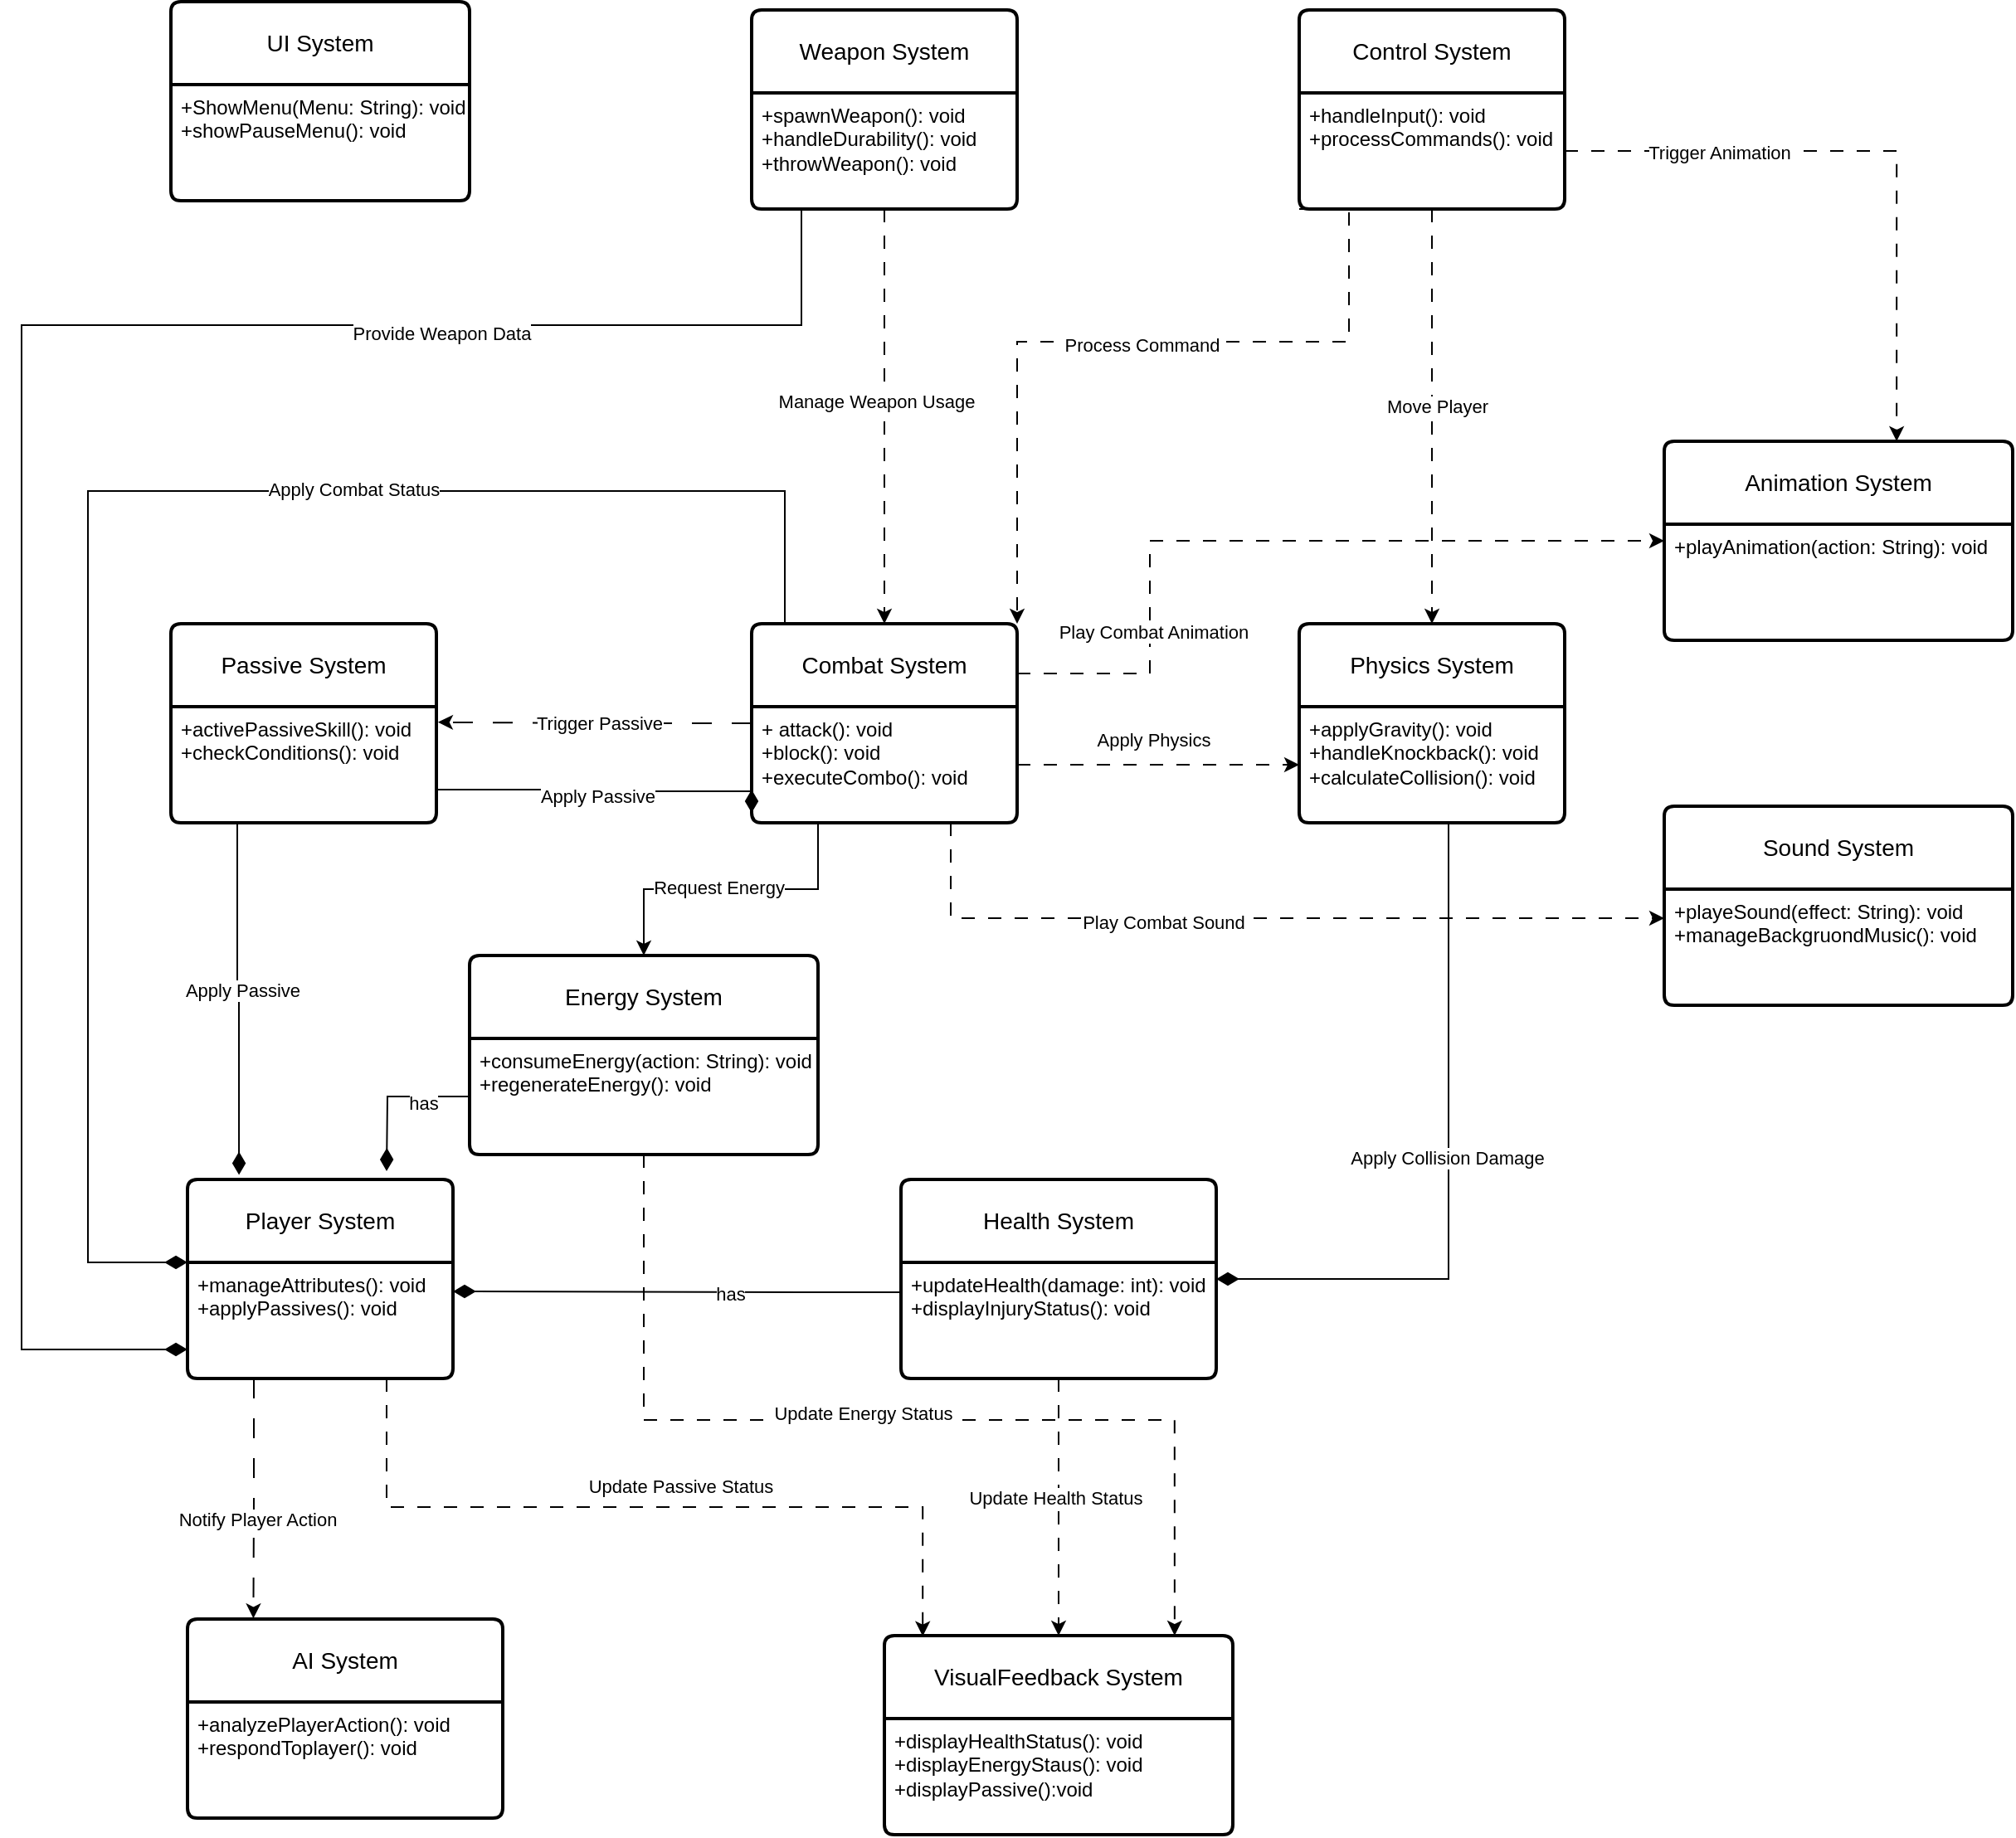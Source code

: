 <mxfile version="24.8.3">
  <diagram id="6flptPm1XHoRwCUbnDWX" name="Page-1">
    <mxGraphModel dx="2548" dy="2208" grid="1" gridSize="10" guides="1" tooltips="1" connect="1" arrows="1" fold="1" page="1" pageScale="1" pageWidth="850" pageHeight="1100" math="0" shadow="0">
      <root>
        <mxCell id="0" />
        <mxCell id="1" parent="0" />
        <mxCell id="w9Nz_PeUc26pFPEd3qRn-2" value="Energy System" style="swimlane;childLayout=stackLayout;horizontal=1;startSize=50;horizontalStack=0;rounded=1;fontSize=14;fontStyle=0;strokeWidth=2;resizeParent=0;resizeLast=1;shadow=0;dashed=0;align=center;arcSize=4;whiteSpace=wrap;html=1;" vertex="1" parent="1">
          <mxGeometry x="1130" y="1850" width="210" height="120" as="geometry">
            <mxRectangle x="1980" y="640" width="80" height="50" as="alternateBounds" />
          </mxGeometry>
        </mxCell>
        <mxCell id="w9Nz_PeUc26pFPEd3qRn-3" value="+consumeEnergy(action: String): void&lt;br&gt;+regenerateEnergy&lt;span style=&quot;background-color: initial;&quot;&gt;(): void&lt;/span&gt;" style="align=left;strokeColor=none;fillColor=none;spacingLeft=4;fontSize=12;verticalAlign=top;resizable=0;rotatable=0;part=1;html=1;" vertex="1" parent="w9Nz_PeUc26pFPEd3qRn-2">
          <mxGeometry y="50" width="210" height="70" as="geometry" />
        </mxCell>
        <mxCell id="w9Nz_PeUc26pFPEd3qRn-4" value="Player System" style="swimlane;childLayout=stackLayout;horizontal=1;startSize=50;horizontalStack=0;rounded=1;fontSize=14;fontStyle=0;strokeWidth=2;resizeParent=0;resizeLast=1;shadow=0;dashed=0;align=center;arcSize=4;whiteSpace=wrap;html=1;" vertex="1" parent="1">
          <mxGeometry x="960" y="1985" width="160" height="120" as="geometry">
            <mxRectangle x="1980" y="640" width="80" height="50" as="alternateBounds" />
          </mxGeometry>
        </mxCell>
        <mxCell id="w9Nz_PeUc26pFPEd3qRn-5" value="+manageAttributes(): void&lt;br&gt;+applyPassives(): void" style="align=left;strokeColor=none;fillColor=none;spacingLeft=4;fontSize=12;verticalAlign=top;resizable=0;rotatable=0;part=1;html=1;" vertex="1" parent="w9Nz_PeUc26pFPEd3qRn-4">
          <mxGeometry y="50" width="160" height="70" as="geometry" />
        </mxCell>
        <mxCell id="w9Nz_PeUc26pFPEd3qRn-6" value="Passive System" style="swimlane;childLayout=stackLayout;horizontal=1;startSize=50;horizontalStack=0;rounded=1;fontSize=14;fontStyle=0;strokeWidth=2;resizeParent=0;resizeLast=1;shadow=0;dashed=0;align=center;arcSize=4;whiteSpace=wrap;html=1;" vertex="1" parent="1">
          <mxGeometry x="950" y="1650" width="160" height="120" as="geometry">
            <mxRectangle x="1980" y="640" width="80" height="50" as="alternateBounds" />
          </mxGeometry>
        </mxCell>
        <mxCell id="w9Nz_PeUc26pFPEd3qRn-7" value="+activePassiveSkill(): void&lt;br&gt;+checkConditions(): void" style="align=left;strokeColor=none;fillColor=none;spacingLeft=4;fontSize=12;verticalAlign=top;resizable=0;rotatable=0;part=1;html=1;" vertex="1" parent="w9Nz_PeUc26pFPEd3qRn-6">
          <mxGeometry y="50" width="160" height="70" as="geometry" />
        </mxCell>
        <mxCell id="w9Nz_PeUc26pFPEd3qRn-8" style="edgeStyle=orthogonalEdgeStyle;rounded=0;orthogonalLoop=1;jettySize=auto;html=1;exitX=1;exitY=0.25;exitDx=0;exitDy=0;entryX=0;entryY=0.5;entryDx=0;entryDy=0;dashed=1;dashPattern=8 8;" edge="1" parent="1" source="w9Nz_PeUc26pFPEd3qRn-10" target="w9Nz_PeUc26pFPEd3qRn-14">
          <mxGeometry relative="1" as="geometry">
            <Array as="points">
              <mxPoint x="1540" y="1680" />
              <mxPoint x="1540" y="1600" />
            </Array>
          </mxGeometry>
        </mxCell>
        <mxCell id="w9Nz_PeUc26pFPEd3qRn-9" value="Play Combat Animation" style="edgeLabel;html=1;align=center;verticalAlign=middle;resizable=0;points=[];" vertex="1" connectable="0" parent="w9Nz_PeUc26pFPEd3qRn-8">
          <mxGeometry x="-0.553" y="-2" relative="1" as="geometry">
            <mxPoint as="offset" />
          </mxGeometry>
        </mxCell>
        <mxCell id="w9Nz_PeUc26pFPEd3qRn-72" style="edgeStyle=orthogonalEdgeStyle;rounded=0;orthogonalLoop=1;jettySize=auto;html=1;entryX=0;entryY=0;entryDx=0;entryDy=0;endArrow=diamondThin;endFill=1;endSize=11;" edge="1" parent="1" source="w9Nz_PeUc26pFPEd3qRn-10" target="w9Nz_PeUc26pFPEd3qRn-5">
          <mxGeometry relative="1" as="geometry">
            <Array as="points">
              <mxPoint x="1320" y="1570" />
              <mxPoint x="900" y="1570" />
              <mxPoint x="900" y="2035" />
            </Array>
          </mxGeometry>
        </mxCell>
        <mxCell id="w9Nz_PeUc26pFPEd3qRn-75" value="Apply Combat Status" style="edgeLabel;html=1;align=center;verticalAlign=middle;resizable=0;points=[];" vertex="1" connectable="0" parent="w9Nz_PeUc26pFPEd3qRn-72">
          <mxGeometry x="-0.337" y="-1" relative="1" as="geometry">
            <mxPoint as="offset" />
          </mxGeometry>
        </mxCell>
        <mxCell id="w9Nz_PeUc26pFPEd3qRn-10" value="Combat System" style="swimlane;childLayout=stackLayout;horizontal=1;startSize=50;horizontalStack=0;rounded=1;fontSize=14;fontStyle=0;strokeWidth=2;resizeParent=0;resizeLast=1;shadow=0;dashed=0;align=center;arcSize=4;whiteSpace=wrap;html=1;" vertex="1" parent="1">
          <mxGeometry x="1300" y="1650" width="160" height="120" as="geometry">
            <mxRectangle x="1980" y="640" width="80" height="50" as="alternateBounds" />
          </mxGeometry>
        </mxCell>
        <mxCell id="w9Nz_PeUc26pFPEd3qRn-11" value="+ attack(): void&lt;br&gt;+block(): void&lt;br&gt;+executeCombo(): void" style="align=left;strokeColor=none;fillColor=none;spacingLeft=4;fontSize=12;verticalAlign=top;resizable=0;rotatable=0;part=1;html=1;" vertex="1" parent="w9Nz_PeUc26pFPEd3qRn-10">
          <mxGeometry y="50" width="160" height="70" as="geometry" />
        </mxCell>
        <mxCell id="w9Nz_PeUc26pFPEd3qRn-12" value="VisualFeedback System" style="swimlane;childLayout=stackLayout;horizontal=1;startSize=50;horizontalStack=0;rounded=1;fontSize=14;fontStyle=0;strokeWidth=2;resizeParent=0;resizeLast=1;shadow=0;dashed=0;align=center;arcSize=4;whiteSpace=wrap;html=1;" vertex="1" parent="1">
          <mxGeometry x="1380" y="2260" width="210" height="120" as="geometry">
            <mxRectangle x="1980" y="640" width="80" height="50" as="alternateBounds" />
          </mxGeometry>
        </mxCell>
        <mxCell id="w9Nz_PeUc26pFPEd3qRn-13" value="+displayHealthStatus(): void&lt;br&gt;+displayEnergyStaus(): void&lt;div&gt;+displayPassive():void&lt;/div&gt;" style="align=left;strokeColor=none;fillColor=none;spacingLeft=4;fontSize=12;verticalAlign=top;resizable=0;rotatable=0;part=1;html=1;" vertex="1" parent="w9Nz_PeUc26pFPEd3qRn-12">
          <mxGeometry y="50" width="210" height="70" as="geometry" />
        </mxCell>
        <mxCell id="w9Nz_PeUc26pFPEd3qRn-14" value="Animation System" style="swimlane;childLayout=stackLayout;horizontal=1;startSize=50;horizontalStack=0;rounded=1;fontSize=14;fontStyle=0;strokeWidth=2;resizeParent=0;resizeLast=1;shadow=0;dashed=0;align=center;arcSize=4;whiteSpace=wrap;html=1;" vertex="1" parent="1">
          <mxGeometry x="1850" y="1540" width="210" height="120" as="geometry">
            <mxRectangle x="1980" y="640" width="80" height="50" as="alternateBounds" />
          </mxGeometry>
        </mxCell>
        <mxCell id="w9Nz_PeUc26pFPEd3qRn-15" value="+playAnimation(action: String): void" style="align=left;strokeColor=none;fillColor=none;spacingLeft=4;fontSize=12;verticalAlign=top;resizable=0;rotatable=0;part=1;html=1;" vertex="1" parent="w9Nz_PeUc26pFPEd3qRn-14">
          <mxGeometry y="50" width="210" height="70" as="geometry" />
        </mxCell>
        <mxCell id="w9Nz_PeUc26pFPEd3qRn-16" value="UI System" style="swimlane;childLayout=stackLayout;horizontal=1;startSize=50;horizontalStack=0;rounded=1;fontSize=14;fontStyle=0;strokeWidth=2;resizeParent=0;resizeLast=1;shadow=0;dashed=0;align=center;arcSize=4;whiteSpace=wrap;html=1;" vertex="1" parent="1">
          <mxGeometry x="950" y="1275" width="180" height="120" as="geometry">
            <mxRectangle x="1980" y="640" width="80" height="50" as="alternateBounds" />
          </mxGeometry>
        </mxCell>
        <mxCell id="w9Nz_PeUc26pFPEd3qRn-17" value="+ShowMenu(Menu: String): void&lt;br&gt;+showPauseMenu(): void&lt;div&gt;&lt;br/&gt;&lt;/div&gt;" style="align=left;strokeColor=none;fillColor=none;spacingLeft=4;fontSize=12;verticalAlign=top;resizable=0;rotatable=0;part=1;html=1;" vertex="1" parent="w9Nz_PeUc26pFPEd3qRn-16">
          <mxGeometry y="50" width="180" height="70" as="geometry" />
        </mxCell>
        <mxCell id="w9Nz_PeUc26pFPEd3qRn-18" value="Control System" style="swimlane;childLayout=stackLayout;horizontal=1;startSize=50;horizontalStack=0;rounded=1;fontSize=14;fontStyle=0;strokeWidth=2;resizeParent=0;resizeLast=1;shadow=0;dashed=0;align=center;arcSize=4;whiteSpace=wrap;html=1;" vertex="1" parent="1">
          <mxGeometry x="1630" y="1280" width="160" height="120" as="geometry">
            <mxRectangle x="1980" y="640" width="80" height="50" as="alternateBounds" />
          </mxGeometry>
        </mxCell>
        <mxCell id="w9Nz_PeUc26pFPEd3qRn-19" value="+handleInput(): void&lt;br&gt;+processCommands(): void&lt;div&gt;&lt;br/&gt;&lt;/div&gt;" style="align=left;strokeColor=none;fillColor=none;spacingLeft=4;fontSize=12;verticalAlign=top;resizable=0;rotatable=0;part=1;html=1;" vertex="1" parent="w9Nz_PeUc26pFPEd3qRn-18">
          <mxGeometry y="50" width="160" height="70" as="geometry" />
        </mxCell>
        <mxCell id="w9Nz_PeUc26pFPEd3qRn-20" value="AI System" style="swimlane;childLayout=stackLayout;horizontal=1;startSize=50;horizontalStack=0;rounded=1;fontSize=14;fontStyle=0;strokeWidth=2;resizeParent=0;resizeLast=1;shadow=0;dashed=0;align=center;arcSize=4;whiteSpace=wrap;html=1;" vertex="1" parent="1">
          <mxGeometry x="960" y="2250" width="190" height="120" as="geometry">
            <mxRectangle x="1980" y="640" width="80" height="50" as="alternateBounds" />
          </mxGeometry>
        </mxCell>
        <mxCell id="w9Nz_PeUc26pFPEd3qRn-21" value="+analyzePlayerAction(): void&lt;br&gt;+respondToplayer(): void" style="align=left;strokeColor=none;fillColor=none;spacingLeft=4;fontSize=12;verticalAlign=top;resizable=0;rotatable=0;part=1;html=1;" vertex="1" parent="w9Nz_PeUc26pFPEd3qRn-20">
          <mxGeometry y="50" width="190" height="70" as="geometry" />
        </mxCell>
        <mxCell id="w9Nz_PeUc26pFPEd3qRn-63" style="rounded=0;orthogonalLoop=1;jettySize=auto;html=1;entryX=1;entryY=0.25;entryDx=0;entryDy=0;endArrow=diamondThin;endFill=1;endSize=11;edgeStyle=orthogonalEdgeStyle;" edge="1" parent="1" source="w9Nz_PeUc26pFPEd3qRn-22" target="w9Nz_PeUc26pFPEd3qRn-5">
          <mxGeometry relative="1" as="geometry">
            <Array as="points">
              <mxPoint x="1330" y="2053" />
              <mxPoint x="1330" y="2053" />
            </Array>
          </mxGeometry>
        </mxCell>
        <mxCell id="w9Nz_PeUc26pFPEd3qRn-74" value="has" style="edgeLabel;html=1;align=center;verticalAlign=middle;resizable=0;points=[];" vertex="1" connectable="0" parent="w9Nz_PeUc26pFPEd3qRn-63">
          <mxGeometry x="-0.238" y="1" relative="1" as="geometry">
            <mxPoint as="offset" />
          </mxGeometry>
        </mxCell>
        <mxCell id="w9Nz_PeUc26pFPEd3qRn-24" value="Sound System" style="swimlane;childLayout=stackLayout;horizontal=1;startSize=50;horizontalStack=0;rounded=1;fontSize=14;fontStyle=0;strokeWidth=2;resizeParent=0;resizeLast=1;shadow=0;dashed=0;align=center;arcSize=4;whiteSpace=wrap;html=1;" vertex="1" parent="1">
          <mxGeometry x="1850" y="1760" width="210" height="120" as="geometry">
            <mxRectangle x="1980" y="640" width="80" height="50" as="alternateBounds" />
          </mxGeometry>
        </mxCell>
        <mxCell id="w9Nz_PeUc26pFPEd3qRn-25" value="+playeSound(effect: String): void&lt;br&gt;+manageBackgruondMusic(): void&lt;div&gt;&lt;br&gt;&lt;/div&gt;" style="align=left;strokeColor=none;fillColor=none;spacingLeft=4;fontSize=12;verticalAlign=top;resizable=0;rotatable=0;part=1;html=1;" vertex="1" parent="w9Nz_PeUc26pFPEd3qRn-24">
          <mxGeometry y="50" width="210" height="70" as="geometry" />
        </mxCell>
        <mxCell id="w9Nz_PeUc26pFPEd3qRn-26" value="Weapon System" style="swimlane;childLayout=stackLayout;horizontal=1;startSize=50;horizontalStack=0;rounded=1;fontSize=14;fontStyle=0;strokeWidth=2;resizeParent=0;resizeLast=1;shadow=0;dashed=0;align=center;arcSize=4;whiteSpace=wrap;html=1;" vertex="1" parent="1">
          <mxGeometry x="1300" y="1280" width="160" height="120" as="geometry">
            <mxRectangle x="1980" y="640" width="80" height="50" as="alternateBounds" />
          </mxGeometry>
        </mxCell>
        <mxCell id="w9Nz_PeUc26pFPEd3qRn-27" value="+spawnWeapon(): void&lt;br&gt;+handleDurability(): void&lt;br&gt;+throwWeapon(): void" style="align=left;strokeColor=none;fillColor=none;spacingLeft=4;fontSize=12;verticalAlign=top;resizable=0;rotatable=0;part=1;html=1;" vertex="1" parent="w9Nz_PeUc26pFPEd3qRn-26">
          <mxGeometry y="50" width="160" height="70" as="geometry" />
        </mxCell>
        <mxCell id="w9Nz_PeUc26pFPEd3qRn-28" value="Physics System" style="swimlane;childLayout=stackLayout;horizontal=1;startSize=50;horizontalStack=0;rounded=1;fontSize=14;fontStyle=0;strokeWidth=2;resizeParent=0;resizeLast=1;shadow=0;dashed=0;align=center;arcSize=4;whiteSpace=wrap;html=1;" vertex="1" parent="1">
          <mxGeometry x="1630" y="1650" width="160" height="120" as="geometry">
            <mxRectangle x="1980" y="640" width="80" height="50" as="alternateBounds" />
          </mxGeometry>
        </mxCell>
        <mxCell id="w9Nz_PeUc26pFPEd3qRn-29" value="+applyGravity(): void&lt;br&gt;+handleKnockback(): void&lt;br&gt;+calculateCollision(): void" style="align=left;strokeColor=none;fillColor=none;spacingLeft=4;fontSize=12;verticalAlign=top;resizable=0;rotatable=0;part=1;html=1;" vertex="1" parent="w9Nz_PeUc26pFPEd3qRn-28">
          <mxGeometry y="50" width="160" height="70" as="geometry" />
        </mxCell>
        <mxCell id="w9Nz_PeUc26pFPEd3qRn-30" value="&lt;p style=&quot;line-height: 50%;&quot;&gt;&lt;br&gt;&lt;/p&gt;" style="edgeStyle=orthogonalEdgeStyle;rounded=0;orthogonalLoop=1;jettySize=auto;html=1;entryX=0;entryY=0.5;entryDx=0;entryDy=0;horizontal=0;labelPosition=center;verticalLabelPosition=middle;align=center;verticalAlign=middle;textDirection=ltr;dashed=1;dashPattern=8 8;" edge="1" parent="1" source="w9Nz_PeUc26pFPEd3qRn-11" target="w9Nz_PeUc26pFPEd3qRn-29">
          <mxGeometry relative="1" as="geometry" />
        </mxCell>
        <mxCell id="w9Nz_PeUc26pFPEd3qRn-31" value="Apply Physics" style="edgeLabel;html=1;align=center;verticalAlign=middle;resizable=0;points=[];" vertex="1" connectable="0" parent="w9Nz_PeUc26pFPEd3qRn-30">
          <mxGeometry x="-0.038" y="13" relative="1" as="geometry">
            <mxPoint y="-2" as="offset" />
          </mxGeometry>
        </mxCell>
        <mxCell id="w9Nz_PeUc26pFPEd3qRn-32" style="edgeStyle=orthogonalEdgeStyle;rounded=0;orthogonalLoop=1;jettySize=auto;html=1;dashed=1;dashPattern=8 8;" edge="1" parent="1" source="w9Nz_PeUc26pFPEd3qRn-23" target="w9Nz_PeUc26pFPEd3qRn-12">
          <mxGeometry relative="1" as="geometry" />
        </mxCell>
        <mxCell id="w9Nz_PeUc26pFPEd3qRn-33" value="Update Health Status" style="edgeLabel;html=1;align=center;verticalAlign=middle;resizable=0;points=[];" vertex="1" connectable="0" parent="w9Nz_PeUc26pFPEd3qRn-32">
          <mxGeometry x="-0.091" y="-2" relative="1" as="geometry">
            <mxPoint y="1" as="offset" />
          </mxGeometry>
        </mxCell>
        <mxCell id="w9Nz_PeUc26pFPEd3qRn-34" style="edgeStyle=orthogonalEdgeStyle;rounded=0;orthogonalLoop=1;jettySize=auto;html=1;endArrow=diamondThin;endFill=1;endSize=11;" edge="1" parent="1" source="w9Nz_PeUc26pFPEd3qRn-6">
          <mxGeometry relative="1" as="geometry">
            <mxPoint x="1300" y="1750" as="targetPoint" />
            <Array as="points">
              <mxPoint x="1200" y="1750" />
              <mxPoint x="1300" y="1751" />
            </Array>
          </mxGeometry>
        </mxCell>
        <mxCell id="w9Nz_PeUc26pFPEd3qRn-35" value="Apply Passive" style="edgeLabel;html=1;align=center;verticalAlign=middle;resizable=0;points=[];" vertex="1" connectable="0" parent="w9Nz_PeUc26pFPEd3qRn-34">
          <mxGeometry x="0.02" y="-3" relative="1" as="geometry">
            <mxPoint as="offset" />
          </mxGeometry>
        </mxCell>
        <mxCell id="w9Nz_PeUc26pFPEd3qRn-36" style="edgeStyle=orthogonalEdgeStyle;rounded=0;orthogonalLoop=1;jettySize=auto;html=1;entryX=0.5;entryY=0;entryDx=0;entryDy=0;dashed=1;dashPattern=8 8;" edge="1" parent="1" source="w9Nz_PeUc26pFPEd3qRn-27" target="w9Nz_PeUc26pFPEd3qRn-10">
          <mxGeometry relative="1" as="geometry" />
        </mxCell>
        <mxCell id="w9Nz_PeUc26pFPEd3qRn-37" value="Manage Weapon Usage" style="edgeLabel;html=1;align=center;verticalAlign=middle;resizable=0;points=[];" vertex="1" connectable="0" parent="w9Nz_PeUc26pFPEd3qRn-36">
          <mxGeometry x="-0.077" y="-5" relative="1" as="geometry">
            <mxPoint as="offset" />
          </mxGeometry>
        </mxCell>
        <mxCell id="w9Nz_PeUc26pFPEd3qRn-38" style="edgeStyle=orthogonalEdgeStyle;rounded=0;orthogonalLoop=1;jettySize=auto;html=1;entryX=0.5;entryY=0;entryDx=0;entryDy=0;dashed=1;dashPattern=8 8;" edge="1" parent="1" source="w9Nz_PeUc26pFPEd3qRn-19" target="w9Nz_PeUc26pFPEd3qRn-28">
          <mxGeometry relative="1" as="geometry" />
        </mxCell>
        <mxCell id="w9Nz_PeUc26pFPEd3qRn-39" value="Move Player" style="edgeLabel;html=1;align=center;verticalAlign=middle;resizable=0;points=[];" vertex="1" connectable="0" parent="w9Nz_PeUc26pFPEd3qRn-38">
          <mxGeometry x="-0.051" y="3" relative="1" as="geometry">
            <mxPoint as="offset" />
          </mxGeometry>
        </mxCell>
        <mxCell id="w9Nz_PeUc26pFPEd3qRn-42" style="edgeStyle=orthogonalEdgeStyle;rounded=0;orthogonalLoop=1;jettySize=auto;html=1;exitX=0;exitY=1;exitDx=0;exitDy=0;entryX=1;entryY=0;entryDx=0;entryDy=0;dashed=1;dashPattern=8 8;" edge="1" parent="1" source="w9Nz_PeUc26pFPEd3qRn-19" target="w9Nz_PeUc26pFPEd3qRn-10">
          <mxGeometry relative="1" as="geometry">
            <mxPoint x="1460" y="1640" as="targetPoint" />
            <Array as="points">
              <mxPoint x="1660" y="1400" />
              <mxPoint x="1660" y="1480" />
              <mxPoint x="1460" y="1480" />
            </Array>
          </mxGeometry>
        </mxCell>
        <mxCell id="w9Nz_PeUc26pFPEd3qRn-43" value="Process Command" style="edgeLabel;html=1;align=center;verticalAlign=middle;resizable=0;points=[];" vertex="1" connectable="0" parent="w9Nz_PeUc26pFPEd3qRn-42">
          <mxGeometry x="-0.02" y="2" relative="1" as="geometry">
            <mxPoint as="offset" />
          </mxGeometry>
        </mxCell>
        <mxCell id="w9Nz_PeUc26pFPEd3qRn-46" style="edgeStyle=orthogonalEdgeStyle;rounded=0;orthogonalLoop=1;jettySize=auto;html=1;entryX=0.833;entryY=0;entryDx=0;entryDy=0;entryPerimeter=0;dashed=1;dashPattern=8 8;" edge="1" parent="1" source="w9Nz_PeUc26pFPEd3qRn-3" target="w9Nz_PeUc26pFPEd3qRn-12">
          <mxGeometry relative="1" as="geometry">
            <Array as="points">
              <mxPoint x="1235" y="2130" />
              <mxPoint x="1555" y="2130" />
            </Array>
          </mxGeometry>
        </mxCell>
        <mxCell id="w9Nz_PeUc26pFPEd3qRn-47" value="Update Energy Status" style="edgeLabel;html=1;align=center;verticalAlign=middle;resizable=0;points=[];" vertex="1" connectable="0" parent="w9Nz_PeUc26pFPEd3qRn-46">
          <mxGeometry x="-0.044" y="-3" relative="1" as="geometry">
            <mxPoint y="-7" as="offset" />
          </mxGeometry>
        </mxCell>
        <mxCell id="w9Nz_PeUc26pFPEd3qRn-52" style="edgeStyle=orthogonalEdgeStyle;rounded=0;orthogonalLoop=1;jettySize=auto;html=1;exitX=0.75;exitY=1;exitDx=0;exitDy=0;entryX=0.11;entryY=0.003;entryDx=0;entryDy=0;entryPerimeter=0;dashed=1;dashPattern=8 8;" edge="1" parent="1" source="w9Nz_PeUc26pFPEd3qRn-5" target="w9Nz_PeUc26pFPEd3qRn-12">
          <mxGeometry relative="1" as="geometry" />
        </mxCell>
        <mxCell id="w9Nz_PeUc26pFPEd3qRn-53" value="Update Passive Status" style="edgeLabel;html=1;align=center;verticalAlign=middle;resizable=0;points=[];" vertex="1" connectable="0" parent="w9Nz_PeUc26pFPEd3qRn-52">
          <mxGeometry x="0.143" y="-3" relative="1" as="geometry">
            <mxPoint x="-19" y="-16" as="offset" />
          </mxGeometry>
        </mxCell>
        <mxCell id="w9Nz_PeUc26pFPEd3qRn-54" style="edgeStyle=orthogonalEdgeStyle;rounded=0;orthogonalLoop=1;jettySize=auto;html=1;exitX=0.25;exitY=1;exitDx=0;exitDy=0;entryX=0.209;entryY=-0.003;entryDx=0;entryDy=0;entryPerimeter=0;dashed=1;dashPattern=12 12;" edge="1" parent="1" source="w9Nz_PeUc26pFPEd3qRn-5" target="w9Nz_PeUc26pFPEd3qRn-20">
          <mxGeometry relative="1" as="geometry" />
        </mxCell>
        <mxCell id="w9Nz_PeUc26pFPEd3qRn-55" value="Notify Player Action" style="edgeLabel;html=1;align=center;verticalAlign=middle;resizable=0;points=[];" vertex="1" connectable="0" parent="w9Nz_PeUc26pFPEd3qRn-54">
          <mxGeometry x="0.17" y="2" relative="1" as="geometry">
            <mxPoint as="offset" />
          </mxGeometry>
        </mxCell>
        <mxCell id="w9Nz_PeUc26pFPEd3qRn-57" style="edgeStyle=orthogonalEdgeStyle;rounded=0;orthogonalLoop=1;jettySize=auto;html=1;exitX=0.25;exitY=1;exitDx=0;exitDy=0;entryX=0;entryY=0.25;entryDx=0;entryDy=0;dashed=1;dashPattern=8 8;" edge="1" parent="1" source="w9Nz_PeUc26pFPEd3qRn-11" target="w9Nz_PeUc26pFPEd3qRn-25">
          <mxGeometry relative="1" as="geometry">
            <Array as="points">
              <mxPoint x="1420" y="1770" />
              <mxPoint x="1420" y="1827" />
            </Array>
          </mxGeometry>
        </mxCell>
        <mxCell id="w9Nz_PeUc26pFPEd3qRn-58" value="Play Combat Sound" style="edgeLabel;html=1;align=center;verticalAlign=middle;resizable=0;points=[];" vertex="1" connectable="0" parent="w9Nz_PeUc26pFPEd3qRn-57">
          <mxGeometry x="-0.064" y="-2" relative="1" as="geometry">
            <mxPoint as="offset" />
          </mxGeometry>
        </mxCell>
        <mxCell id="w9Nz_PeUc26pFPEd3qRn-64" value="" style="edgeStyle=orthogonalEdgeStyle;rounded=0;orthogonalLoop=1;jettySize=auto;html=1;endArrow=diamondThin;endFill=1;endSize=11;" edge="1" parent="1" source="w9Nz_PeUc26pFPEd3qRn-29" target="w9Nz_PeUc26pFPEd3qRn-22">
          <mxGeometry relative="1" as="geometry">
            <mxPoint x="1480" y="2010" as="targetPoint" />
            <Array as="points">
              <mxPoint x="1720" y="2045" />
            </Array>
            <mxPoint x="1710" y="1770" as="sourcePoint" />
          </mxGeometry>
        </mxCell>
        <mxCell id="w9Nz_PeUc26pFPEd3qRn-66" value="Apply Collision Damage" style="edgeLabel;html=1;align=center;verticalAlign=middle;resizable=0;points=[];" vertex="1" connectable="0" parent="w9Nz_PeUc26pFPEd3qRn-64">
          <mxGeometry x="-0.027" y="-1" relative="1" as="geometry">
            <mxPoint as="offset" />
          </mxGeometry>
        </mxCell>
        <mxCell id="w9Nz_PeUc26pFPEd3qRn-22" value="Health System" style="swimlane;childLayout=stackLayout;horizontal=1;startSize=50;horizontalStack=0;rounded=1;fontSize=14;fontStyle=0;strokeWidth=2;resizeParent=0;resizeLast=1;shadow=0;dashed=0;align=center;arcSize=4;whiteSpace=wrap;html=1;" vertex="1" parent="1">
          <mxGeometry x="1390" y="1985" width="190" height="120" as="geometry">
            <mxRectangle x="1980" y="640" width="80" height="50" as="alternateBounds" />
          </mxGeometry>
        </mxCell>
        <mxCell id="w9Nz_PeUc26pFPEd3qRn-23" value="+updateHealth(damage: int): void&lt;br&gt;+displayInjuryStatus(): void" style="align=left;strokeColor=none;fillColor=none;spacingLeft=4;fontSize=12;verticalAlign=top;resizable=0;rotatable=0;part=1;html=1;" vertex="1" parent="w9Nz_PeUc26pFPEd3qRn-22">
          <mxGeometry y="50" width="190" height="70" as="geometry" />
        </mxCell>
        <mxCell id="w9Nz_PeUc26pFPEd3qRn-68" style="edgeStyle=orthogonalEdgeStyle;rounded=0;orthogonalLoop=1;jettySize=auto;html=1;exitX=0.25;exitY=1;exitDx=0;exitDy=0;entryX=0.5;entryY=0;entryDx=0;entryDy=0;" edge="1" parent="1" source="w9Nz_PeUc26pFPEd3qRn-11" target="w9Nz_PeUc26pFPEd3qRn-2">
          <mxGeometry relative="1" as="geometry" />
        </mxCell>
        <mxCell id="w9Nz_PeUc26pFPEd3qRn-69" value="Request Energy" style="edgeLabel;html=1;align=center;verticalAlign=middle;resizable=0;points=[];" vertex="1" connectable="0" parent="w9Nz_PeUc26pFPEd3qRn-68">
          <mxGeometry x="0.081" y="-1" relative="1" as="geometry">
            <mxPoint as="offset" />
          </mxGeometry>
        </mxCell>
        <mxCell id="w9Nz_PeUc26pFPEd3qRn-70" style="edgeStyle=orthogonalEdgeStyle;rounded=0;orthogonalLoop=1;jettySize=auto;html=1;endArrow=diamondThin;endFill=1;endSize=11;" edge="1" parent="1" source="w9Nz_PeUc26pFPEd3qRn-3">
          <mxGeometry relative="1" as="geometry">
            <mxPoint x="1080" y="1980" as="targetPoint" />
          </mxGeometry>
        </mxCell>
        <mxCell id="w9Nz_PeUc26pFPEd3qRn-73" value="has" style="edgeLabel;html=1;align=center;verticalAlign=middle;resizable=0;points=[];" vertex="1" connectable="0" parent="w9Nz_PeUc26pFPEd3qRn-70">
          <mxGeometry x="-0.396" y="4" relative="1" as="geometry">
            <mxPoint as="offset" />
          </mxGeometry>
        </mxCell>
        <mxCell id="w9Nz_PeUc26pFPEd3qRn-76" style="edgeStyle=orthogonalEdgeStyle;rounded=0;orthogonalLoop=1;jettySize=auto;html=1;entryX=0;entryY=0.75;entryDx=0;entryDy=0;endArrow=diamondThin;endFill=1;endSize=11;" edge="1" parent="1" source="w9Nz_PeUc26pFPEd3qRn-27" target="w9Nz_PeUc26pFPEd3qRn-5">
          <mxGeometry relative="1" as="geometry">
            <Array as="points">
              <mxPoint x="1330" y="1470" />
              <mxPoint x="860" y="1470" />
              <mxPoint x="860" y="2087" />
            </Array>
          </mxGeometry>
        </mxCell>
        <mxCell id="w9Nz_PeUc26pFPEd3qRn-77" value="Provide Weapon Data" style="edgeLabel;html=1;align=center;verticalAlign=middle;resizable=0;points=[];" vertex="1" connectable="0" parent="w9Nz_PeUc26pFPEd3qRn-76">
          <mxGeometry x="-0.543" y="5" relative="1" as="geometry">
            <mxPoint as="offset" />
          </mxGeometry>
        </mxCell>
        <mxCell id="w9Nz_PeUc26pFPEd3qRn-80" style="edgeStyle=orthogonalEdgeStyle;rounded=0;orthogonalLoop=1;jettySize=auto;html=1;entryX=1.006;entryY=0.134;entryDx=0;entryDy=0;entryPerimeter=0;dashed=1;dashPattern=12 12;" edge="1" parent="1" source="w9Nz_PeUc26pFPEd3qRn-10" target="w9Nz_PeUc26pFPEd3qRn-7">
          <mxGeometry relative="1" as="geometry" />
        </mxCell>
        <mxCell id="w9Nz_PeUc26pFPEd3qRn-81" value="Trigger Passive" style="edgeLabel;html=1;align=center;verticalAlign=middle;resizable=0;points=[];" vertex="1" connectable="0" parent="w9Nz_PeUc26pFPEd3qRn-80">
          <mxGeometry x="-0.025" relative="1" as="geometry">
            <mxPoint as="offset" />
          </mxGeometry>
        </mxCell>
        <mxCell id="w9Nz_PeUc26pFPEd3qRn-82" style="edgeStyle=orthogonalEdgeStyle;rounded=0;orthogonalLoop=1;jettySize=auto;html=1;exitX=0.25;exitY=1;exitDx=0;exitDy=0;entryX=0.194;entryY=-0.023;entryDx=0;entryDy=0;entryPerimeter=0;endArrow=diamondThin;endFill=1;endSize=11;" edge="1" parent="1" source="w9Nz_PeUc26pFPEd3qRn-7" target="w9Nz_PeUc26pFPEd3qRn-4">
          <mxGeometry relative="1" as="geometry" />
        </mxCell>
        <mxCell id="w9Nz_PeUc26pFPEd3qRn-83" value="Apply Passive" style="edgeLabel;html=1;align=center;verticalAlign=middle;resizable=0;points=[];" vertex="1" connectable="0" parent="w9Nz_PeUc26pFPEd3qRn-82">
          <mxGeometry x="-0.068" y="3" relative="1" as="geometry">
            <mxPoint y="1" as="offset" />
          </mxGeometry>
        </mxCell>
        <mxCell id="w9Nz_PeUc26pFPEd3qRn-84" style="edgeStyle=orthogonalEdgeStyle;rounded=0;orthogonalLoop=1;jettySize=auto;html=1;entryX=0.667;entryY=0;entryDx=0;entryDy=0;entryPerimeter=0;dashed=1;dashPattern=8 8;" edge="1" parent="1" source="w9Nz_PeUc26pFPEd3qRn-19" target="w9Nz_PeUc26pFPEd3qRn-14">
          <mxGeometry relative="1" as="geometry" />
        </mxCell>
        <mxCell id="w9Nz_PeUc26pFPEd3qRn-85" value="Trigger Animation" style="edgeLabel;html=1;align=center;verticalAlign=middle;resizable=0;points=[];" vertex="1" connectable="0" parent="w9Nz_PeUc26pFPEd3qRn-84">
          <mxGeometry x="-0.504" y="-1" relative="1" as="geometry">
            <mxPoint as="offset" />
          </mxGeometry>
        </mxCell>
      </root>
    </mxGraphModel>
  </diagram>
</mxfile>

